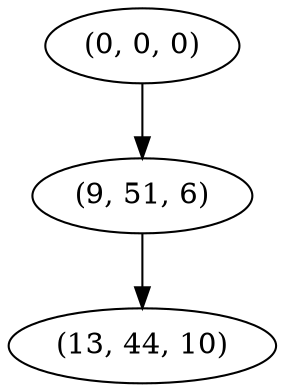 digraph tree {
    "(0, 0, 0)";
    "(9, 51, 6)";
    "(13, 44, 10)";
    "(0, 0, 0)" -> "(9, 51, 6)";
    "(9, 51, 6)" -> "(13, 44, 10)";
}
